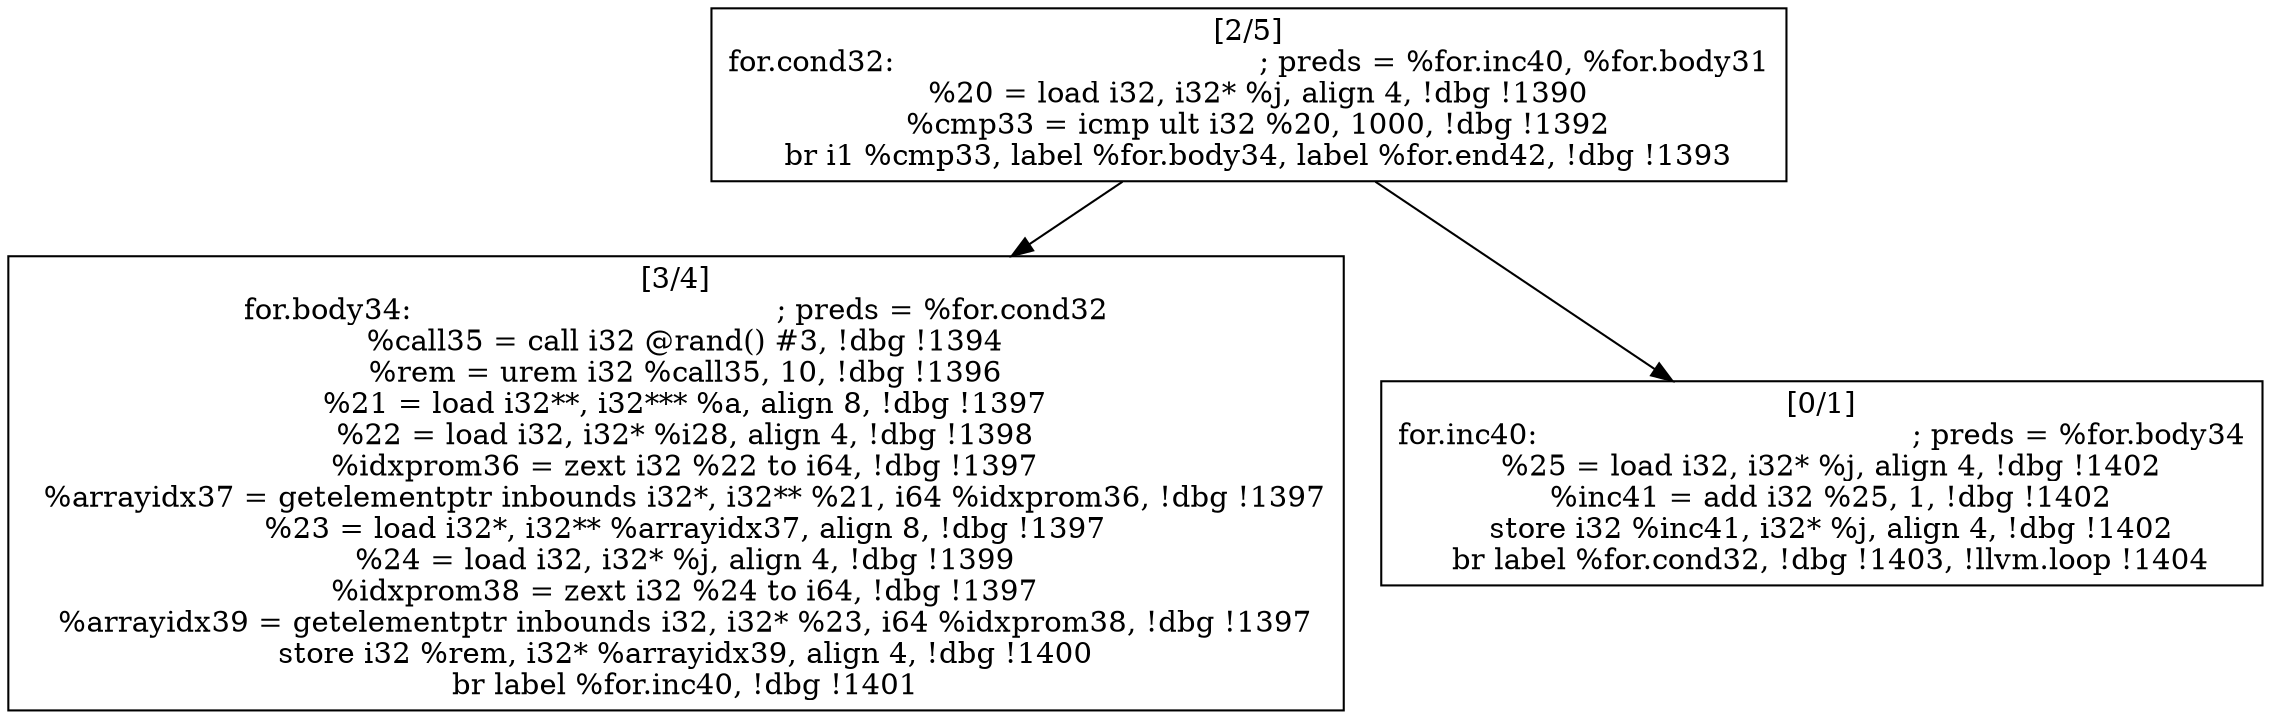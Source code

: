 
digraph G {


node971 [label="[3/4]
for.body34:                                       ; preds = %for.cond32
  %call35 = call i32 @rand() #3, !dbg !1394
  %rem = urem i32 %call35, 10, !dbg !1396
  %21 = load i32**, i32*** %a, align 8, !dbg !1397
  %22 = load i32, i32* %i28, align 4, !dbg !1398
  %idxprom36 = zext i32 %22 to i64, !dbg !1397
  %arrayidx37 = getelementptr inbounds i32*, i32** %21, i64 %idxprom36, !dbg !1397
  %23 = load i32*, i32** %arrayidx37, align 8, !dbg !1397
  %24 = load i32, i32* %j, align 4, !dbg !1399
  %idxprom38 = zext i32 %24 to i64, !dbg !1397
  %arrayidx39 = getelementptr inbounds i32, i32* %23, i64 %idxprom38, !dbg !1397
  store i32 %rem, i32* %arrayidx39, align 4, !dbg !1400
  br label %for.inc40, !dbg !1401
",shape=rectangle ]
node973 [label="[2/5]
for.cond32:                                       ; preds = %for.inc40, %for.body31
  %20 = load i32, i32* %j, align 4, !dbg !1390
  %cmp33 = icmp ult i32 %20, 1000, !dbg !1392
  br i1 %cmp33, label %for.body34, label %for.end42, !dbg !1393
",shape=rectangle ]
node972 [label="[0/1]
for.inc40:                                        ; preds = %for.body34
  %25 = load i32, i32* %j, align 4, !dbg !1402
  %inc41 = add i32 %25, 1, !dbg !1402
  store i32 %inc41, i32* %j, align 4, !dbg !1402
  br label %for.cond32, !dbg !1403, !llvm.loop !1404
",shape=rectangle ]

node973->node972 [ ]
node973->node971 [ ]


}
